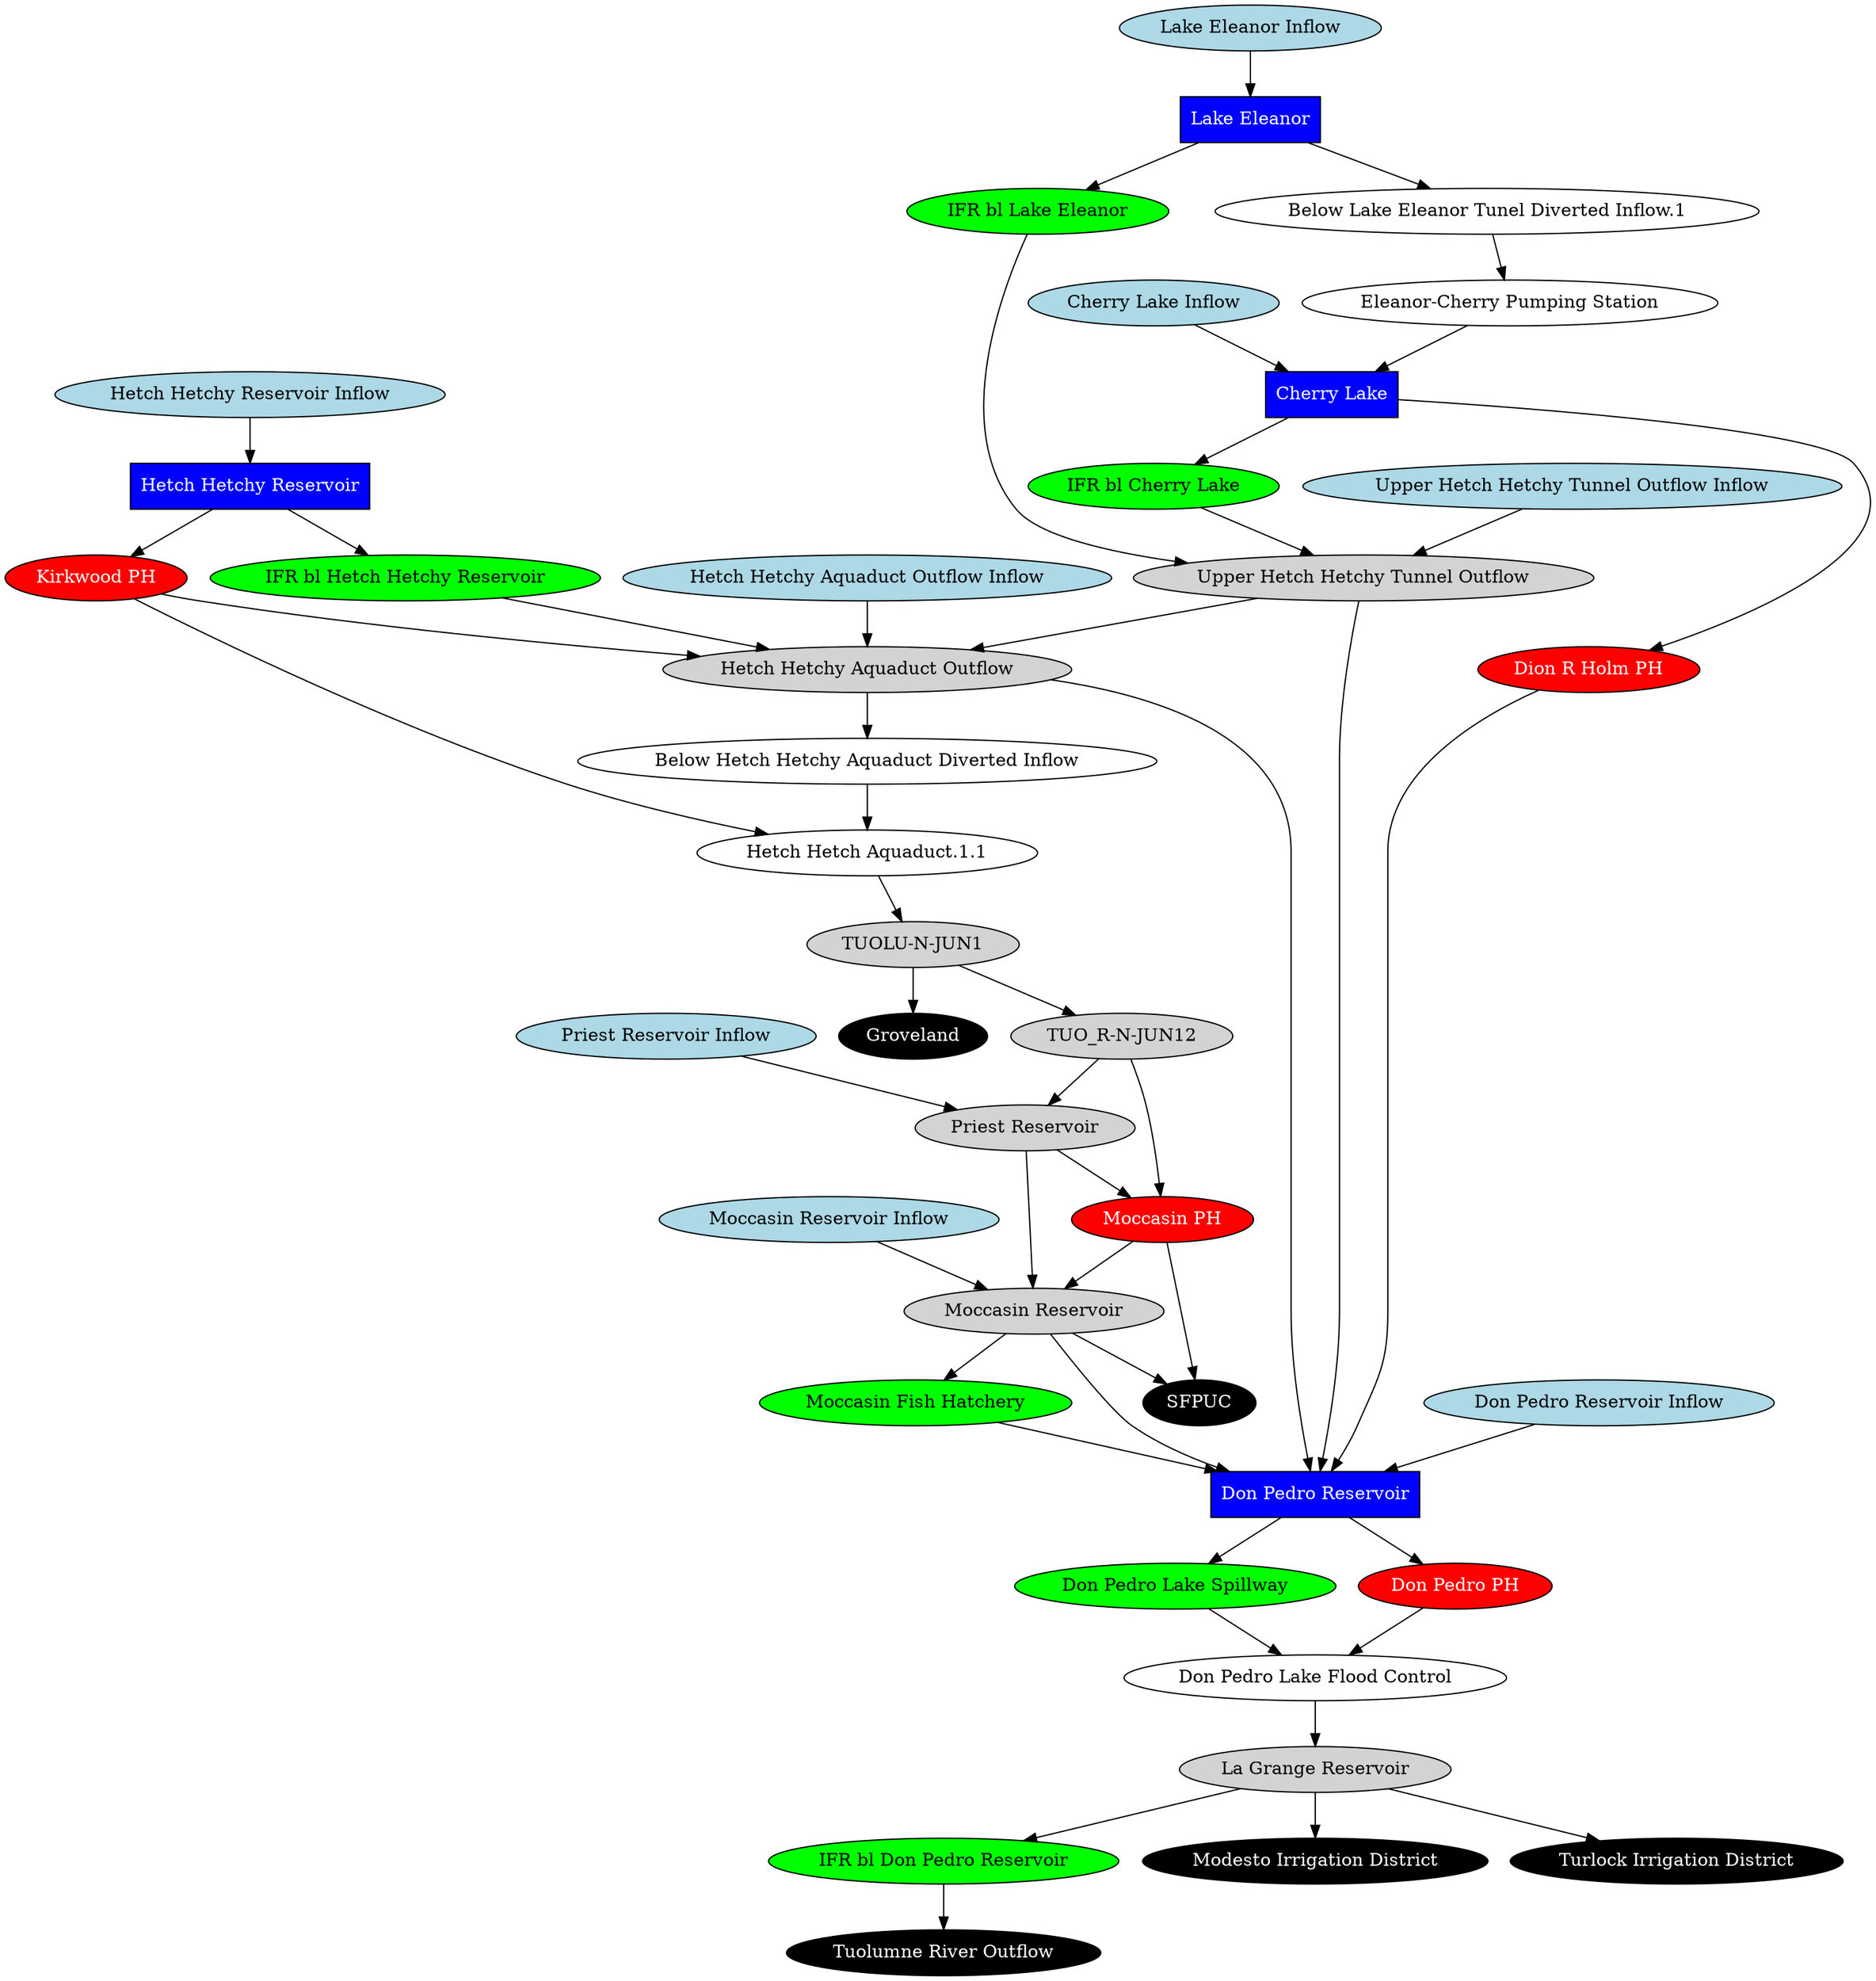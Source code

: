 // tuolumne
digraph tuolumne {
	"Don Pedro Reservoir Inflow" [fillcolor=lightblue fontcolor=black shape=oval style=filled]
	"Upper Hetch Hetchy Tunnel Outflow Inflow" [fillcolor=lightblue fontcolor=black shape=oval style=filled]
	"Cherry Lake Inflow" [fillcolor=lightblue fontcolor=black shape=oval style=filled]
	"Lake Eleanor Inflow" [fillcolor=lightblue fontcolor=black shape=oval style=filled]
	"Hetch Hetchy Reservoir Inflow" [fillcolor=lightblue fontcolor=black shape=oval style=filled]
	"Moccasin Reservoir Inflow" [fillcolor=lightblue fontcolor=black shape=oval style=filled]
	"Priest Reservoir Inflow" [fillcolor=lightblue fontcolor=black shape=oval style=filled]
	"Hetch Hetchy Aquaduct Outflow Inflow" [fillcolor=lightblue fontcolor=black shape=oval style=filled]
	"Below Hetch Hetchy Aquaduct Diverted Inflow" [fillcolor=white fontcolor=black shape=oval style=filled]
	"Below Lake Eleanor Tunel Diverted Inflow.1" [fillcolor=white fontcolor=black shape=oval style=filled]
	"Don Pedro Lake Flood Control" [fillcolor=white fontcolor=black shape=oval style=filled]
	"Hetch Hetch Aquaduct.1.1" [fillcolor=white fontcolor=black shape=oval style=filled]
	"Cherry Lake" [fillcolor=blue fontcolor=white shape=rect style=filled]
	"Dion R Holm PH" [fillcolor=red fontcolor=white shape=oval style=filled]
	"Don Pedro Lake Spillway" [fillcolor=green fontcolor=black shape=oval style=filled]
	"Don Pedro PH" [fillcolor=red fontcolor=white shape=oval style=filled]
	"Don Pedro Reservoir" [fillcolor=blue fontcolor=white shape=rect style=filled]
	"Eleanor-Cherry Pumping Station" [fillcolor=white fontcolor=black shape=oval style=filled]
	Groveland [fillcolor=black fontcolor=white shape=oval style=filled]
	"Hetch Hetchy Aquaduct Outflow" [fillcolor=lightgrey fontcolor=black shape=oval style=filled]
	"Hetch Hetchy Reservoir" [fillcolor=blue fontcolor=white shape=rect style=filled]
	"IFR bl Cherry Lake" [fillcolor=green fontcolor=black shape=oval style=filled]
	"IFR bl Don Pedro Reservoir" [fillcolor=green fontcolor=black shape=oval style=filled]
	"IFR bl Hetch Hetchy Reservoir" [fillcolor=green fontcolor=black shape=oval style=filled]
	"IFR bl Lake Eleanor" [fillcolor=green fontcolor=black shape=oval style=filled]
	"Moccasin Fish Hatchery" [fillcolor=green fontcolor=black shape=oval style=filled]
	"Kirkwood PH" [fillcolor=red fontcolor=white shape=oval style=filled]
	"La Grange Reservoir" [fillcolor=lightgrey fontcolor=black shape=oval style=filled]
	"Lake Eleanor" [fillcolor=blue fontcolor=white shape=rect style=filled]
	"Moccasin PH" [fillcolor=red fontcolor=white shape=oval style=filled]
	"Moccasin Reservoir" [fillcolor=lightgrey fontcolor=black shape=oval style=filled]
	"Modesto Irrigation District" [fillcolor=black fontcolor=white shape=oval style=filled]
	"Priest Reservoir" [fillcolor=lightgrey fontcolor=black shape=oval style=filled]
	SFPUC [fillcolor=black fontcolor=white shape=oval style=filled]
	"TUOLU-N-JUN1" [fillcolor=lightgrey fontcolor=black shape=oval style=filled]
	"Tuolumne River Outflow" [fillcolor=black fontcolor=white shape=oval style=filled]
	"TUO_R-N-JUN12" [fillcolor=lightgrey fontcolor=black shape=oval style=filled]
	"Turlock Irrigation District" [fillcolor=black fontcolor=white shape=oval style=filled]
	"Upper Hetch Hetchy Tunnel Outflow" [fillcolor=lightgrey fontcolor=black shape=oval style=filled]
	"Hetch Hetchy Aquaduct Outflow" -> "Below Hetch Hetchy Aquaduct Diverted Inflow"
	"Lake Eleanor" -> "Below Lake Eleanor Tunel Diverted Inflow.1"
	"Below Lake Eleanor Tunel Diverted Inflow.1" -> "Eleanor-Cherry Pumping Station"
	"Hetch Hetch Aquaduct.1.1" -> "TUOLU-N-JUN1"
	"Cherry Lake" -> "IFR bl Cherry Lake"
	"Cherry Lake" -> "Dion R Holm PH"
	"Hetch Hetchy Reservoir" -> "IFR bl Hetch Hetchy Reservoir"
	"Lake Eleanor" -> "IFR bl Lake Eleanor"
	"Eleanor-Cherry Pumping Station" -> "Cherry Lake"
	"Hetch Hetchy Reservoir" -> "Kirkwood PH"
	"TUOLU-N-JUN1" -> Groveland
	"TUOLU-N-JUN1" -> "TUO_R-N-JUN12"
	"TUO_R-N-JUN12" -> "Priest Reservoir"
	"Kirkwood PH" -> "Hetch Hetchy Aquaduct Outflow"
	"Moccasin Reservoir" -> "Moccasin Fish Hatchery"
	"La Grange Reservoir" -> "IFR bl Don Pedro Reservoir"
	"Don Pedro Reservoir" -> "Don Pedro Lake Spillway"
	"Don Pedro Reservoir" -> "Don Pedro PH"
	"Don Pedro Lake Flood Control" -> "La Grange Reservoir"
	"Moccasin PH" -> "Moccasin Reservoir"
	"Don Pedro Lake Spillway" -> "Don Pedro Lake Flood Control"
	"Don Pedro PH" -> "Don Pedro Lake Flood Control"
	"Don Pedro Reservoir Inflow" -> "Don Pedro Reservoir"
	"Upper Hetch Hetchy Tunnel Outflow Inflow" -> "Upper Hetch Hetchy Tunnel Outflow"
	"Cherry Lake Inflow" -> "Cherry Lake"
	"Lake Eleanor Inflow" -> "Lake Eleanor"
	"Hetch Hetchy Reservoir Inflow" -> "Hetch Hetchy Reservoir"
	"Moccasin Reservoir Inflow" -> "Moccasin Reservoir"
	"Priest Reservoir" -> "Moccasin Reservoir"
	"Priest Reservoir Inflow" -> "Priest Reservoir"
	"Moccasin Reservoir" -> SFPUC
	"Moccasin PH" -> SFPUC
	"TUO_R-N-JUN12" -> "Moccasin PH"
	"Priest Reservoir" -> "Moccasin PH"
	"Below Hetch Hetchy Aquaduct Diverted Inflow" -> "Hetch Hetch Aquaduct.1.1"
	"Kirkwood PH" -> "Hetch Hetch Aquaduct.1.1"
	"Hetch Hetchy Aquaduct Outflow Inflow" -> "Hetch Hetchy Aquaduct Outflow"
	"IFR bl Hetch Hetchy Reservoir" -> "Hetch Hetchy Aquaduct Outflow"
	"IFR bl Cherry Lake" -> "Upper Hetch Hetchy Tunnel Outflow"
	"IFR bl Lake Eleanor" -> "Upper Hetch Hetchy Tunnel Outflow"
	"Upper Hetch Hetchy Tunnel Outflow" -> "Hetch Hetchy Aquaduct Outflow"
	"La Grange Reservoir" -> "Modesto Irrigation District"
	"La Grange Reservoir" -> "Turlock Irrigation District"
	"IFR bl Don Pedro Reservoir" -> "Tuolumne River Outflow"
	"Moccasin Reservoir" -> "Don Pedro Reservoir"
	"Moccasin Fish Hatchery" -> "Don Pedro Reservoir"
	"Hetch Hetchy Aquaduct Outflow" -> "Don Pedro Reservoir"
	"Dion R Holm PH" -> "Don Pedro Reservoir"
	"Upper Hetch Hetchy Tunnel Outflow" -> "Don Pedro Reservoir"
}
